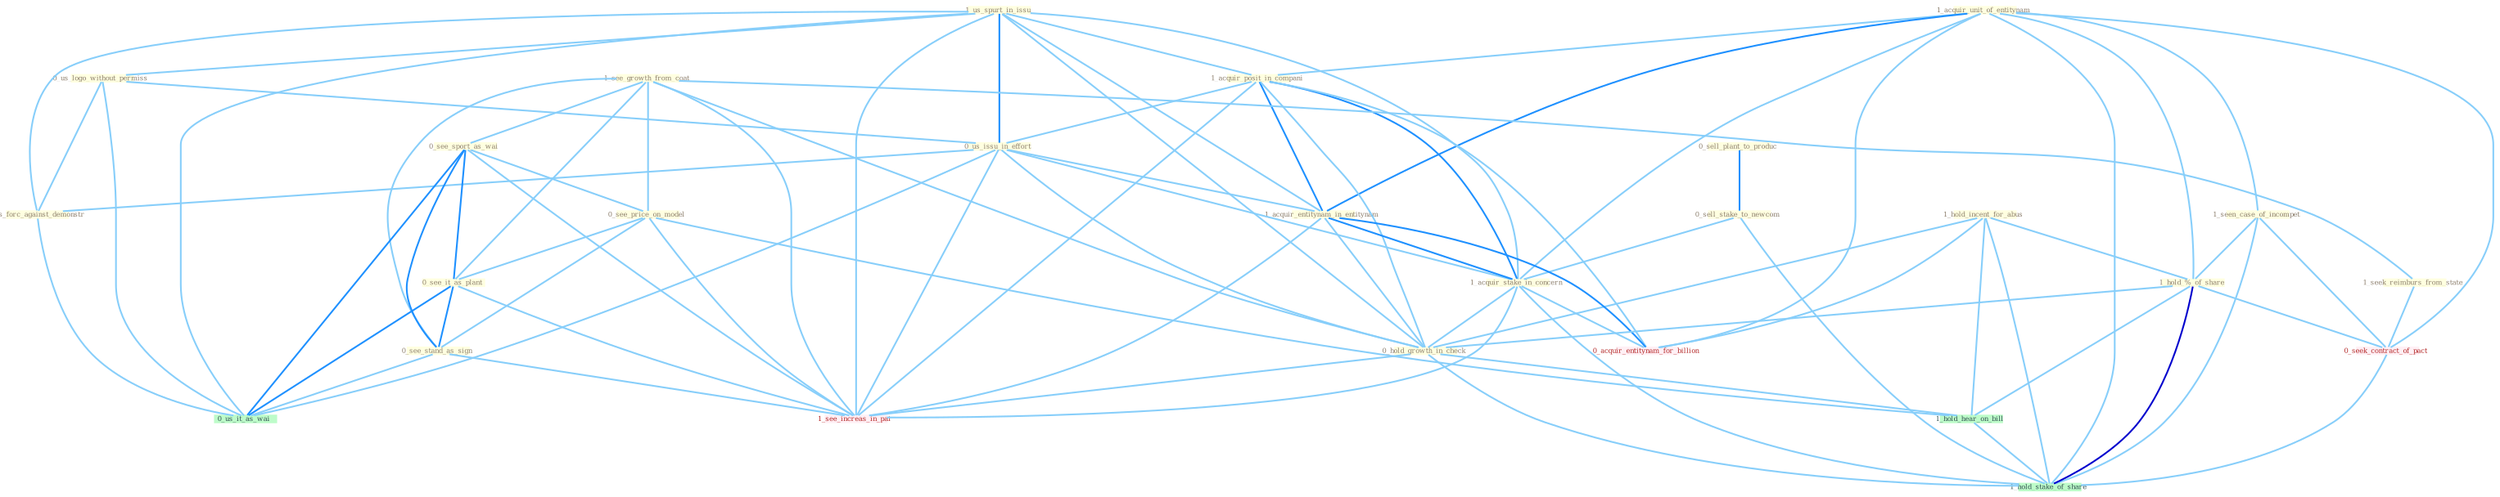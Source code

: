 Graph G{ 
    node
    [shape=polygon,style=filled,width=.5,height=.06,color="#BDFCC9",fixedsize=true,fontsize=4,
    fontcolor="#2f4f4f"];
    {node
    [color="#ffffe0", fontcolor="#8b7d6b"] "1_acquir_unit_of_entitynam " "1_us_spurt_in_issu " "1_acquir_posit_in_compani " "0_us_logo_without_permiss " "1_see_growth_from_coat " "1_seen_case_of_incompet " "1_hold_incent_for_abus " "0_sell_plant_to_produc " "0_sell_stake_to_newcom " "0_us_issu_in_effort " "1_seek_reimburs_from_state " "1_acquir_entitynam_in_entitynam " "0_see_sport_as_wai " "0_see_price_on_model " "1_us_forc_against_demonstr " "0_see_it_as_plant " "0_see_stand_as_sign " "1_acquir_stake_in_concern " "1_hold_%_of_share " "0_hold_growth_in_check "}
{node [color="#fff0f5", fontcolor="#b22222"] "0_seek_contract_of_pact " "0_acquir_entitynam_for_billion " "1_see_increas_in_pai "}
edge [color="#B0E2FF"];

	"1_acquir_unit_of_entitynam " -- "1_acquir_posit_in_compani " [w="1", color="#87cefa" ];
	"1_acquir_unit_of_entitynam " -- "1_seen_case_of_incompet " [w="1", color="#87cefa" ];
	"1_acquir_unit_of_entitynam " -- "1_acquir_entitynam_in_entitynam " [w="2", color="#1e90ff" , len=0.8];
	"1_acquir_unit_of_entitynam " -- "1_acquir_stake_in_concern " [w="1", color="#87cefa" ];
	"1_acquir_unit_of_entitynam " -- "1_hold_%_of_share " [w="1", color="#87cefa" ];
	"1_acquir_unit_of_entitynam " -- "0_seek_contract_of_pact " [w="1", color="#87cefa" ];
	"1_acquir_unit_of_entitynam " -- "0_acquir_entitynam_for_billion " [w="1", color="#87cefa" ];
	"1_acquir_unit_of_entitynam " -- "1_hold_stake_of_share " [w="1", color="#87cefa" ];
	"1_us_spurt_in_issu " -- "1_acquir_posit_in_compani " [w="1", color="#87cefa" ];
	"1_us_spurt_in_issu " -- "0_us_logo_without_permiss " [w="1", color="#87cefa" ];
	"1_us_spurt_in_issu " -- "0_us_issu_in_effort " [w="2", color="#1e90ff" , len=0.8];
	"1_us_spurt_in_issu " -- "1_acquir_entitynam_in_entitynam " [w="1", color="#87cefa" ];
	"1_us_spurt_in_issu " -- "1_us_forc_against_demonstr " [w="1", color="#87cefa" ];
	"1_us_spurt_in_issu " -- "1_acquir_stake_in_concern " [w="1", color="#87cefa" ];
	"1_us_spurt_in_issu " -- "0_hold_growth_in_check " [w="1", color="#87cefa" ];
	"1_us_spurt_in_issu " -- "0_us_it_as_wai " [w="1", color="#87cefa" ];
	"1_us_spurt_in_issu " -- "1_see_increas_in_pai " [w="1", color="#87cefa" ];
	"1_acquir_posit_in_compani " -- "0_us_issu_in_effort " [w="1", color="#87cefa" ];
	"1_acquir_posit_in_compani " -- "1_acquir_entitynam_in_entitynam " [w="2", color="#1e90ff" , len=0.8];
	"1_acquir_posit_in_compani " -- "1_acquir_stake_in_concern " [w="2", color="#1e90ff" , len=0.8];
	"1_acquir_posit_in_compani " -- "0_hold_growth_in_check " [w="1", color="#87cefa" ];
	"1_acquir_posit_in_compani " -- "0_acquir_entitynam_for_billion " [w="1", color="#87cefa" ];
	"1_acquir_posit_in_compani " -- "1_see_increas_in_pai " [w="1", color="#87cefa" ];
	"0_us_logo_without_permiss " -- "0_us_issu_in_effort " [w="1", color="#87cefa" ];
	"0_us_logo_without_permiss " -- "1_us_forc_against_demonstr " [w="1", color="#87cefa" ];
	"0_us_logo_without_permiss " -- "0_us_it_as_wai " [w="1", color="#87cefa" ];
	"1_see_growth_from_coat " -- "1_seek_reimburs_from_state " [w="1", color="#87cefa" ];
	"1_see_growth_from_coat " -- "0_see_sport_as_wai " [w="1", color="#87cefa" ];
	"1_see_growth_from_coat " -- "0_see_price_on_model " [w="1", color="#87cefa" ];
	"1_see_growth_from_coat " -- "0_see_it_as_plant " [w="1", color="#87cefa" ];
	"1_see_growth_from_coat " -- "0_see_stand_as_sign " [w="1", color="#87cefa" ];
	"1_see_growth_from_coat " -- "0_hold_growth_in_check " [w="1", color="#87cefa" ];
	"1_see_growth_from_coat " -- "1_see_increas_in_pai " [w="1", color="#87cefa" ];
	"1_seen_case_of_incompet " -- "1_hold_%_of_share " [w="1", color="#87cefa" ];
	"1_seen_case_of_incompet " -- "0_seek_contract_of_pact " [w="1", color="#87cefa" ];
	"1_seen_case_of_incompet " -- "1_hold_stake_of_share " [w="1", color="#87cefa" ];
	"1_hold_incent_for_abus " -- "1_hold_%_of_share " [w="1", color="#87cefa" ];
	"1_hold_incent_for_abus " -- "0_hold_growth_in_check " [w="1", color="#87cefa" ];
	"1_hold_incent_for_abus " -- "0_acquir_entitynam_for_billion " [w="1", color="#87cefa" ];
	"1_hold_incent_for_abus " -- "1_hold_hear_on_bill " [w="1", color="#87cefa" ];
	"1_hold_incent_for_abus " -- "1_hold_stake_of_share " [w="1", color="#87cefa" ];
	"0_sell_plant_to_produc " -- "0_sell_stake_to_newcom " [w="2", color="#1e90ff" , len=0.8];
	"0_sell_stake_to_newcom " -- "1_acquir_stake_in_concern " [w="1", color="#87cefa" ];
	"0_sell_stake_to_newcom " -- "1_hold_stake_of_share " [w="1", color="#87cefa" ];
	"0_us_issu_in_effort " -- "1_acquir_entitynam_in_entitynam " [w="1", color="#87cefa" ];
	"0_us_issu_in_effort " -- "1_us_forc_against_demonstr " [w="1", color="#87cefa" ];
	"0_us_issu_in_effort " -- "1_acquir_stake_in_concern " [w="1", color="#87cefa" ];
	"0_us_issu_in_effort " -- "0_hold_growth_in_check " [w="1", color="#87cefa" ];
	"0_us_issu_in_effort " -- "0_us_it_as_wai " [w="1", color="#87cefa" ];
	"0_us_issu_in_effort " -- "1_see_increas_in_pai " [w="1", color="#87cefa" ];
	"1_seek_reimburs_from_state " -- "0_seek_contract_of_pact " [w="1", color="#87cefa" ];
	"1_acquir_entitynam_in_entitynam " -- "1_acquir_stake_in_concern " [w="2", color="#1e90ff" , len=0.8];
	"1_acquir_entitynam_in_entitynam " -- "0_hold_growth_in_check " [w="1", color="#87cefa" ];
	"1_acquir_entitynam_in_entitynam " -- "0_acquir_entitynam_for_billion " [w="2", color="#1e90ff" , len=0.8];
	"1_acquir_entitynam_in_entitynam " -- "1_see_increas_in_pai " [w="1", color="#87cefa" ];
	"0_see_sport_as_wai " -- "0_see_price_on_model " [w="1", color="#87cefa" ];
	"0_see_sport_as_wai " -- "0_see_it_as_plant " [w="2", color="#1e90ff" , len=0.8];
	"0_see_sport_as_wai " -- "0_see_stand_as_sign " [w="2", color="#1e90ff" , len=0.8];
	"0_see_sport_as_wai " -- "0_us_it_as_wai " [w="2", color="#1e90ff" , len=0.8];
	"0_see_sport_as_wai " -- "1_see_increas_in_pai " [w="1", color="#87cefa" ];
	"0_see_price_on_model " -- "0_see_it_as_plant " [w="1", color="#87cefa" ];
	"0_see_price_on_model " -- "0_see_stand_as_sign " [w="1", color="#87cefa" ];
	"0_see_price_on_model " -- "1_see_increas_in_pai " [w="1", color="#87cefa" ];
	"0_see_price_on_model " -- "1_hold_hear_on_bill " [w="1", color="#87cefa" ];
	"1_us_forc_against_demonstr " -- "0_us_it_as_wai " [w="1", color="#87cefa" ];
	"0_see_it_as_plant " -- "0_see_stand_as_sign " [w="2", color="#1e90ff" , len=0.8];
	"0_see_it_as_plant " -- "0_us_it_as_wai " [w="2", color="#1e90ff" , len=0.8];
	"0_see_it_as_plant " -- "1_see_increas_in_pai " [w="1", color="#87cefa" ];
	"0_see_stand_as_sign " -- "0_us_it_as_wai " [w="1", color="#87cefa" ];
	"0_see_stand_as_sign " -- "1_see_increas_in_pai " [w="1", color="#87cefa" ];
	"1_acquir_stake_in_concern " -- "0_hold_growth_in_check " [w="1", color="#87cefa" ];
	"1_acquir_stake_in_concern " -- "0_acquir_entitynam_for_billion " [w="1", color="#87cefa" ];
	"1_acquir_stake_in_concern " -- "1_see_increas_in_pai " [w="1", color="#87cefa" ];
	"1_acquir_stake_in_concern " -- "1_hold_stake_of_share " [w="1", color="#87cefa" ];
	"1_hold_%_of_share " -- "0_hold_growth_in_check " [w="1", color="#87cefa" ];
	"1_hold_%_of_share " -- "0_seek_contract_of_pact " [w="1", color="#87cefa" ];
	"1_hold_%_of_share " -- "1_hold_hear_on_bill " [w="1", color="#87cefa" ];
	"1_hold_%_of_share " -- "1_hold_stake_of_share " [w="3", color="#0000cd" , len=0.6];
	"0_hold_growth_in_check " -- "1_see_increas_in_pai " [w="1", color="#87cefa" ];
	"0_hold_growth_in_check " -- "1_hold_hear_on_bill " [w="1", color="#87cefa" ];
	"0_hold_growth_in_check " -- "1_hold_stake_of_share " [w="1", color="#87cefa" ];
	"0_seek_contract_of_pact " -- "1_hold_stake_of_share " [w="1", color="#87cefa" ];
	"1_hold_hear_on_bill " -- "1_hold_stake_of_share " [w="1", color="#87cefa" ];
}
